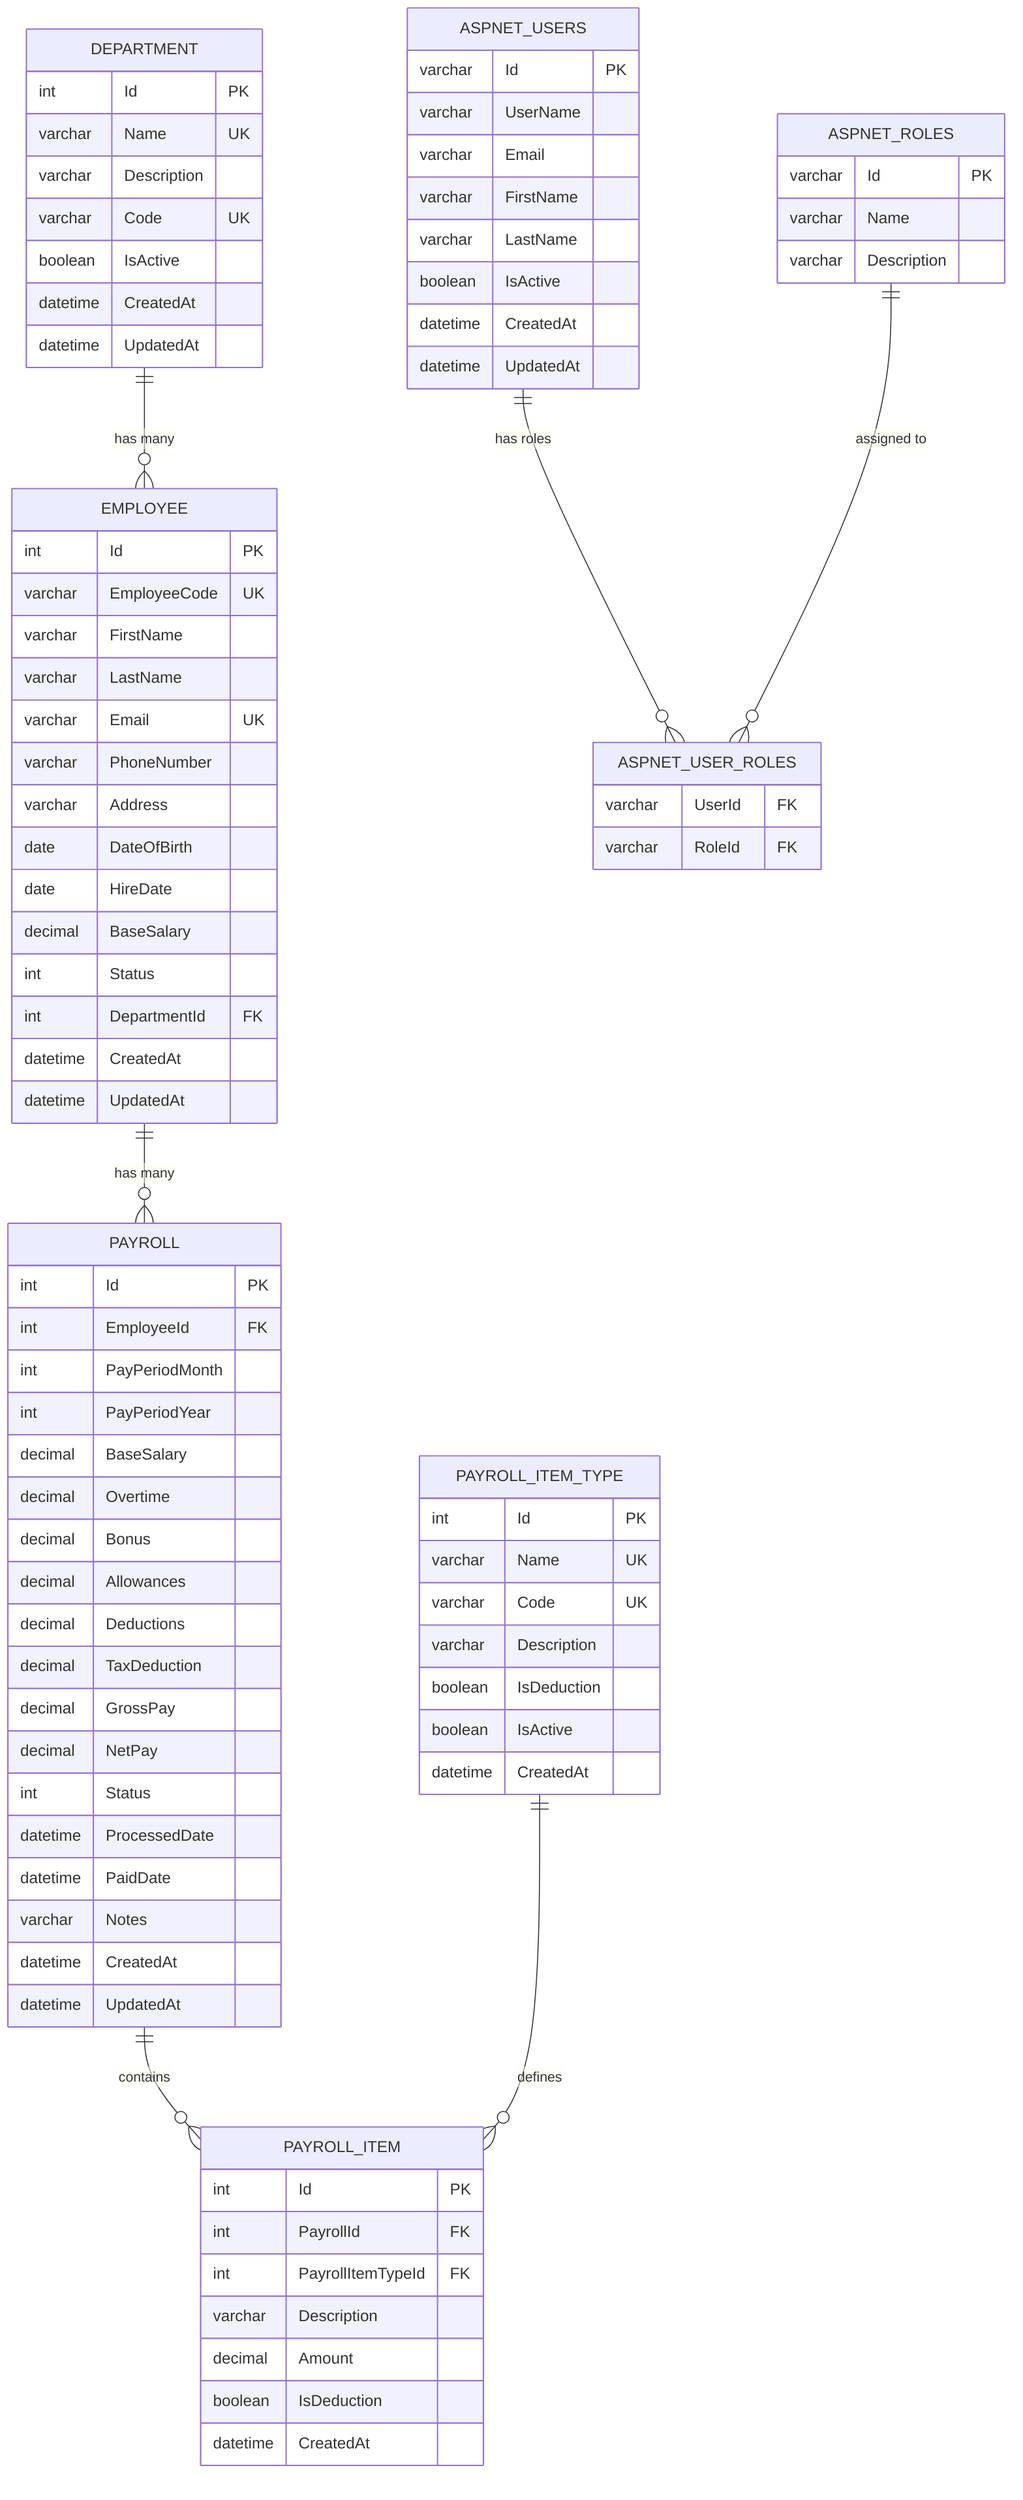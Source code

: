 erDiagram
    DEPARTMENT {
        int Id PK
        varchar Name UK
        varchar Description
        varchar Code UK
        boolean IsActive
        datetime CreatedAt
        datetime UpdatedAt
    }
    
    EMPLOYEE {
        int Id PK
        varchar EmployeeCode UK
        varchar FirstName
        varchar LastName
        varchar Email UK
        varchar PhoneNumber
        varchar Address
        date DateOfBirth
        date HireDate
        decimal BaseSalary
        int Status
        int DepartmentId FK
        datetime CreatedAt
        datetime UpdatedAt
    }
    
    PAYROLL {
        int Id PK
        int EmployeeId FK
        int PayPeriodMonth
        int PayPeriodYear
        decimal BaseSalary
        decimal Overtime
        decimal Bonus
        decimal Allowances
        decimal Deductions
        decimal TaxDeduction
        decimal GrossPay
        decimal NetPay
        int Status
        datetime ProcessedDate
        datetime PaidDate
        varchar Notes
        datetime CreatedAt
        datetime UpdatedAt
    }
    
    PAYROLL_ITEM {
        int Id PK
        int PayrollId FK
        int PayrollItemTypeId FK
        varchar Description
        decimal Amount
        boolean IsDeduction
        datetime CreatedAt
    }
    
    PAYROLL_ITEM_TYPE {
        int Id PK
        varchar Name UK
        varchar Code UK
        varchar Description
        boolean IsDeduction
        boolean IsActive
        datetime CreatedAt
    }
    
    ASPNET_USERS {
        varchar Id PK
        varchar UserName
        varchar Email
        varchar FirstName
        varchar LastName
        boolean IsActive
        datetime CreatedAt
        datetime UpdatedAt
    }
    
    ASPNET_ROLES {
        varchar Id PK
        varchar Name
        varchar Description
    }
    
    ASPNET_USER_ROLES {
        varchar UserId FK
        varchar RoleId FK
    }
    
    DEPARTMENT ||--o{ EMPLOYEE : "has many"
    EMPLOYEE ||--o{ PAYROLL : "has many"
    PAYROLL ||--o{ PAYROLL_ITEM : "contains"
    PAYROLL_ITEM_TYPE ||--o{ PAYROLL_ITEM : "defines"
    ASPNET_USERS ||--o{ ASPNET_USER_ROLES : "has roles"
    ASPNET_ROLES ||--o{ ASPNET_USER_ROLES : "assigned to"